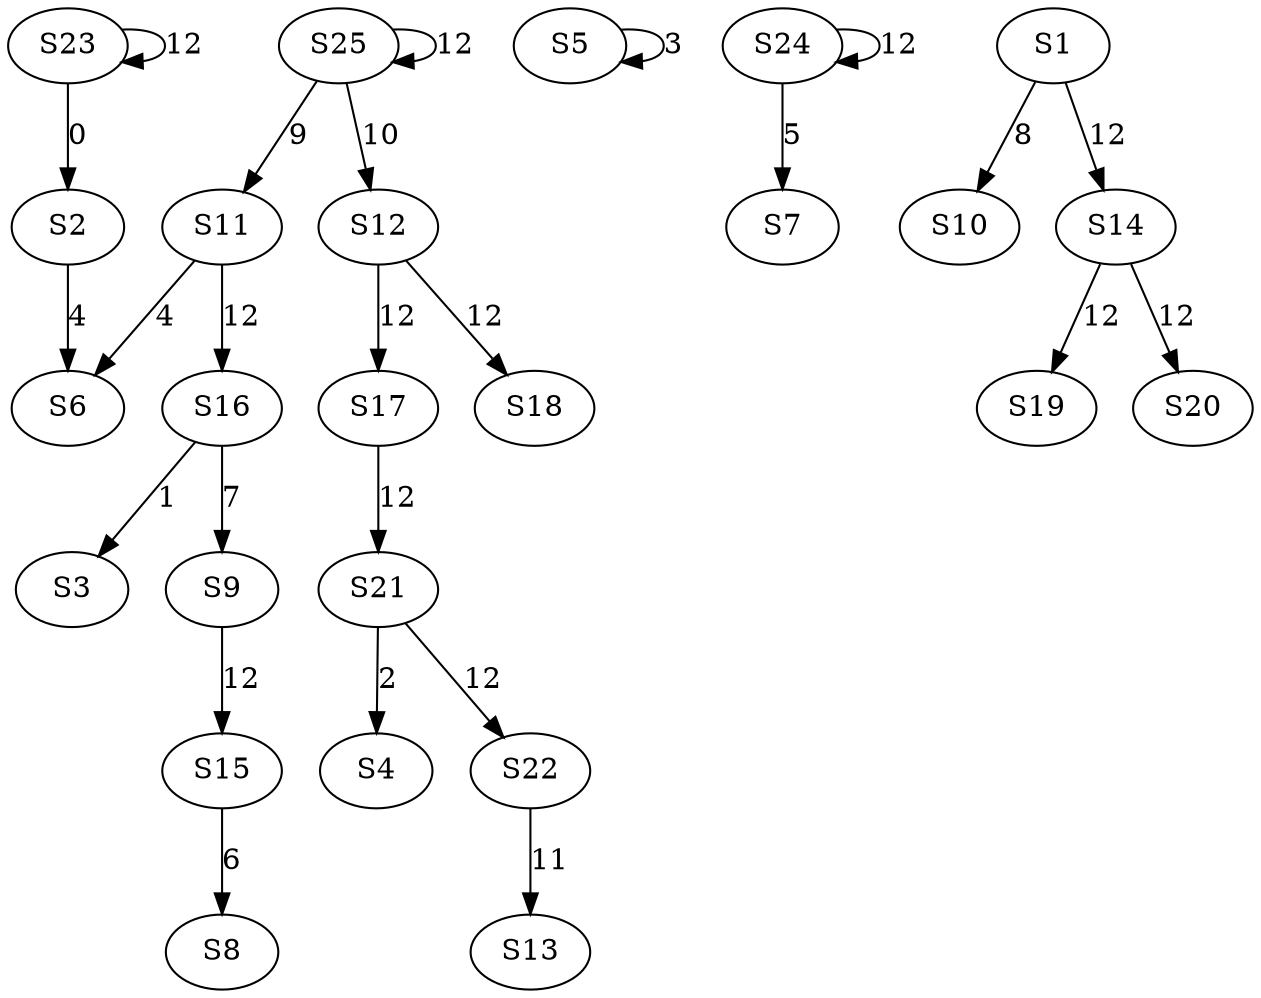 strict digraph {
	S23 -> S2 [ label = 0 ];
	S16 -> S3 [ label = 1 ];
	S21 -> S4 [ label = 2 ];
	S5 -> S5 [ label = 3 ];
	S2 -> S6 [ label = 4 ];
	S24 -> S7 [ label = 5 ];
	S15 -> S8 [ label = 6 ];
	S16 -> S9 [ label = 7 ];
	S1 -> S10 [ label = 8 ];
	S25 -> S11 [ label = 9 ];
	S25 -> S12 [ label = 10 ];
	S22 -> S13 [ label = 11 ];
	S1 -> S14 [ label = 12 ];
	S9 -> S15 [ label = 12 ];
	S11 -> S16 [ label = 12 ];
	S12 -> S17 [ label = 12 ];
	S12 -> S18 [ label = 12 ];
	S14 -> S19 [ label = 12 ];
	S14 -> S20 [ label = 12 ];
	S17 -> S21 [ label = 12 ];
	S21 -> S22 [ label = 12 ];
	S23 -> S23 [ label = 12 ];
	S24 -> S24 [ label = 12 ];
	S25 -> S25 [ label = 12 ];
	S11 -> S6 [ label = 4 ];
}
